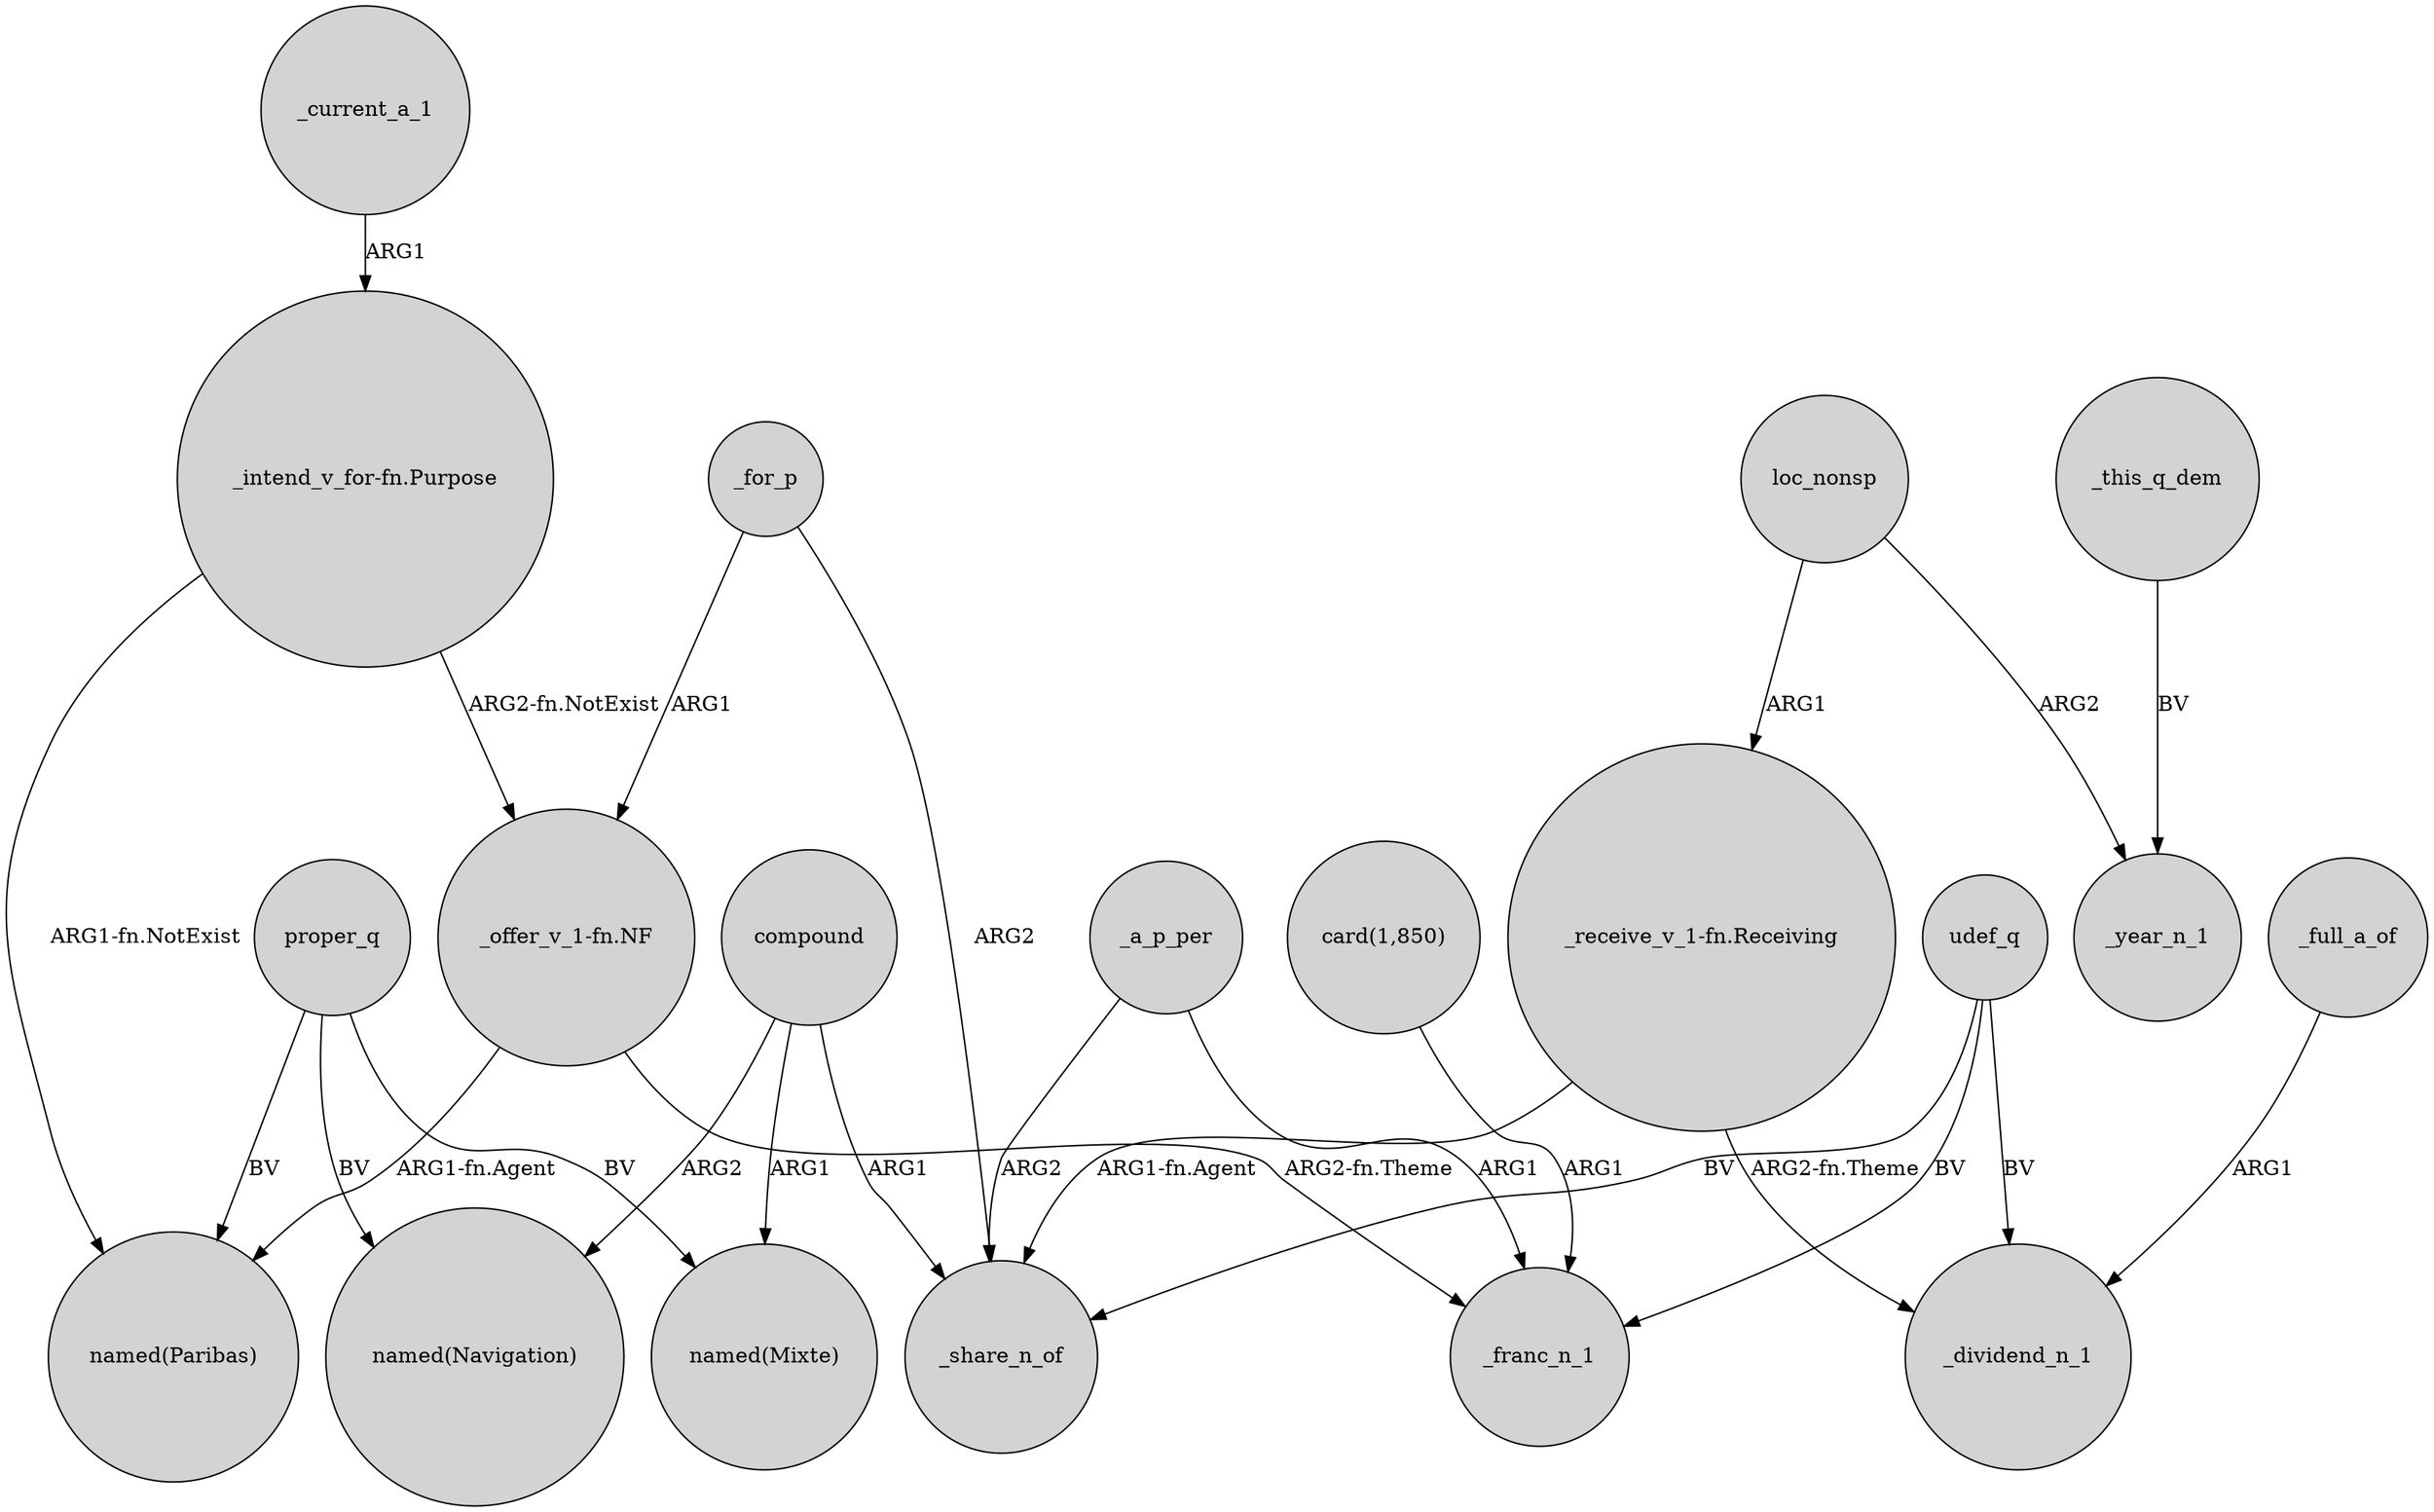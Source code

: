 digraph {
	node [shape=circle style=filled]
	"_offer_v_1-fn.NF" -> "named(Paribas)" [label="ARG1-fn.Agent"]
	_this_q_dem -> _year_n_1 [label=BV]
	_a_p_per -> _share_n_of [label=ARG2]
	compound -> "named(Mixte)" [label=ARG1]
	loc_nonsp -> "_receive_v_1-fn.Receiving" [label=ARG1]
	"card(1,850)" -> _franc_n_1 [label=ARG1]
	_full_a_of -> _dividend_n_1 [label=ARG1]
	_for_p -> "_offer_v_1-fn.NF" [label=ARG1]
	"_receive_v_1-fn.Receiving" -> _share_n_of [label="ARG1-fn.Agent"]
	_for_p -> _share_n_of [label=ARG2]
	proper_q -> "named(Mixte)" [label=BV]
	"_receive_v_1-fn.Receiving" -> _dividend_n_1 [label="ARG2-fn.Theme"]
	_current_a_1 -> "_intend_v_for-fn.Purpose" [label=ARG1]
	"_intend_v_for-fn.Purpose" -> "_offer_v_1-fn.NF" [label="ARG2-fn.NotExist"]
	compound -> _share_n_of [label=ARG1]
	loc_nonsp -> _year_n_1 [label=ARG2]
	"_intend_v_for-fn.Purpose" -> "named(Paribas)" [label="ARG1-fn.NotExist"]
	_a_p_per -> _franc_n_1 [label=ARG1]
	udef_q -> _share_n_of [label=BV]
	compound -> "named(Navigation)" [label=ARG2]
	proper_q -> "named(Navigation)" [label=BV]
	"_offer_v_1-fn.NF" -> _franc_n_1 [label="ARG2-fn.Theme"]
	udef_q -> _dividend_n_1 [label=BV]
	udef_q -> _franc_n_1 [label=BV]
	proper_q -> "named(Paribas)" [label=BV]
}
